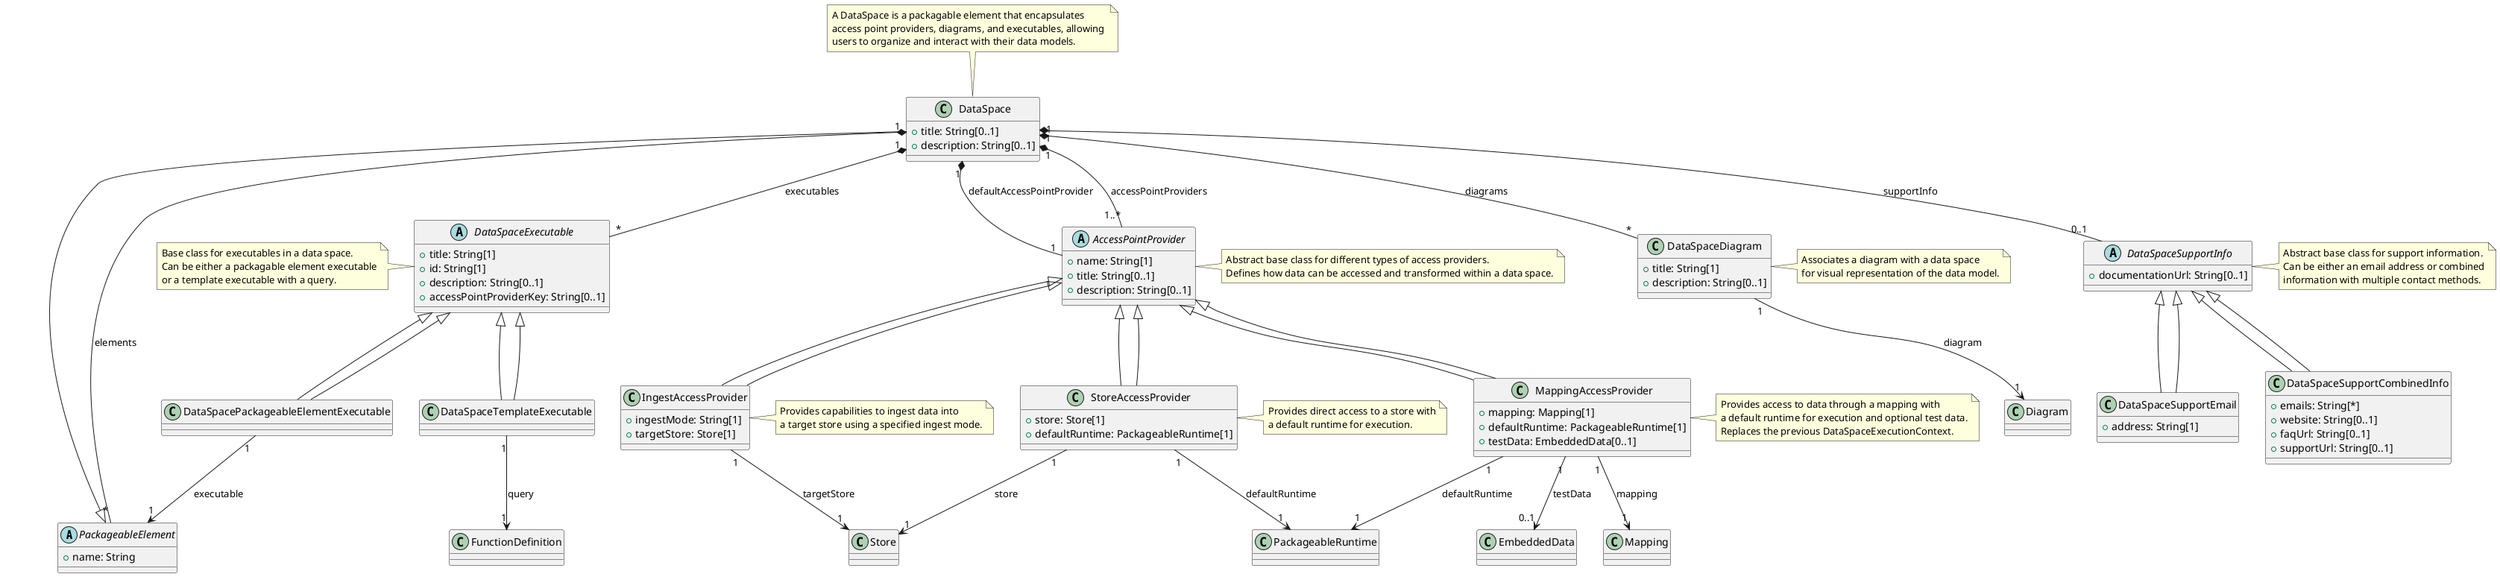 @startuml DataSpace Metamodel with Notes

' Class definitions
abstract class PackageableElement {
  +name: String
}

class DataSpace {
  +title: String[0..1]
  +description: String[0..1]
}

abstract class AccessPointProvider {
  +name: String[1]
  +title: String[0..1]
  +description: String[0..1]
}

class MappingAccessProvider extends AccessPointProvider {
  +mapping: Mapping[1]
  +defaultRuntime: PackageableRuntime[1]
  +testData: EmbeddedData[0..1]
}

class StoreAccessProvider extends AccessPointProvider {
  +store: Store[1]
  +defaultRuntime: PackageableRuntime[1]
}

class IngestAccessProvider extends AccessPointProvider {
  +ingestMode: String[1]
  +targetStore: Store[1]
}

class DataSpaceDiagram {
  +title: String[1]
  +description: String[0..1]
}

abstract class DataSpaceExecutable {
  +title: String[1]
  +id: String[1]
  +description: String[0..1]
  +accessPointProviderKey: String[0..1]
}

class DataSpacePackageableElementExecutable extends DataSpaceExecutable {
}

class DataSpaceTemplateExecutable extends DataSpaceExecutable {
}

abstract class DataSpaceSupportInfo {
  +documentationUrl: String[0..1]
}

class DataSpaceSupportEmail extends DataSpaceSupportInfo {
  +address: String[1]
}

class DataSpaceSupportCombinedInfo extends DataSpaceSupportInfo {
  +emails: String[*]
  +website: String[0..1]
  +faqUrl: String[0..1]
  +supportUrl: String[0..1]
}

class Mapping
class PackageableRuntime
class Diagram
class FunctionDefinition
class EmbeddedData
class Store

' Inheritance relationships
PackageableElement <|-- DataSpace
AccessPointProvider <|-- MappingAccessProvider
AccessPointProvider <|-- StoreAccessProvider
AccessPointProvider <|-- IngestAccessProvider
DataSpaceExecutable <|-- DataSpacePackageableElementExecutable
DataSpaceExecutable <|-- DataSpaceTemplateExecutable
DataSpaceSupportInfo <|-- DataSpaceSupportEmail
DataSpaceSupportInfo <|-- DataSpaceSupportCombinedInfo

' Associations
DataSpace "1" *-- "1..*" AccessPointProvider : accessPointProviders
DataSpace "1" *-- "1" AccessPointProvider : defaultAccessPointProvider
DataSpace "1" *-- "*" DataSpaceDiagram : diagrams
DataSpace "1" *-- "*" PackageableElement : elements
DataSpace "1" *-- "*" DataSpaceExecutable : executables
DataSpace "1" *-- "0..1" DataSpaceSupportInfo : supportInfo

MappingAccessProvider "1" --> "1" Mapping : mapping
MappingAccessProvider "1" --> "1" PackageableRuntime : defaultRuntime
MappingAccessProvider "1" --> "0..1" EmbeddedData : testData

StoreAccessProvider "1" --> "1" Store : store
StoreAccessProvider "1" --> "1" PackageableRuntime : defaultRuntime

IngestAccessProvider "1" --> "1" Store : targetStore

DataSpaceDiagram "1" --> "1" Diagram : diagram

DataSpacePackageableElementExecutable "1" --> "1" PackageableElement : executable
DataSpaceTemplateExecutable "1" --> "1" FunctionDefinition : query

' Notes
note top of DataSpace
  A DataSpace is a packagable element that encapsulates 
  access point providers, diagrams, and executables, allowing 
  users to organize and interact with their data models.
end note

note right of AccessPointProvider
  Abstract base class for different types of access providers.
  Defines how data can be accessed and transformed within a data space.
end note

note right of MappingAccessProvider
  Provides access to data through a mapping with
  a default runtime for execution and optional test data.
  Replaces the previous DataSpaceExecutionContext.
end note

note right of StoreAccessProvider
  Provides direct access to a store with
  a default runtime for execution.
end note

note right of IngestAccessProvider
  Provides capabilities to ingest data into
  a target store using a specified ingest mode.
end note

note right of DataSpaceDiagram
  Associates a diagram with a data space
  for visual representation of the data model.
end note

note left of DataSpaceExecutable
  Base class for executables in a data space.
  Can be either a packagable element executable
  or a template executable with a query.
end note

note right of DataSpaceSupportInfo
  Abstract base class for support information.
  Can be either an email address or combined
  information with multiple contact methods.
end note

' Layout hints
together {
  class DataSpacePackageableElementExecutable
  class DataSpaceTemplateExecutable
}

together {
  class DataSpaceSupportEmail
  class DataSpaceSupportCombinedInfo
}

together {
  class MappingAccessProvider
  class StoreAccessProvider
  class IngestAccessProvider
}

@enduml

